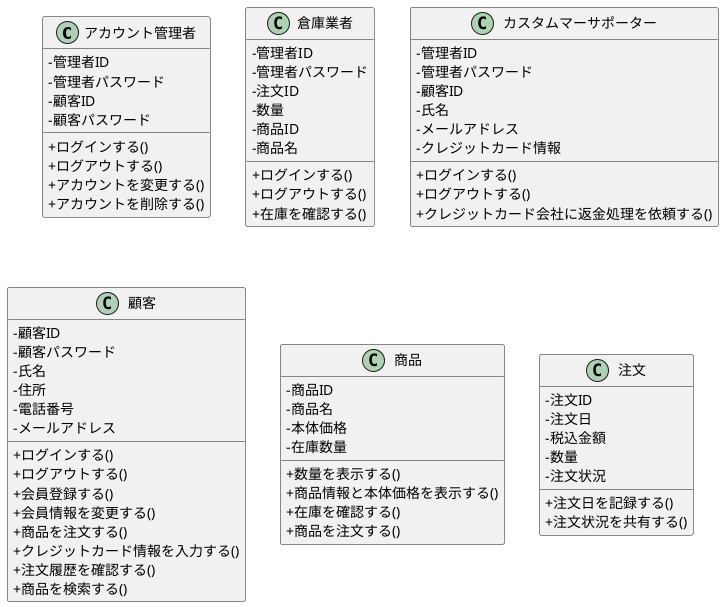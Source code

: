 @startuml BBショップシステム_クラス図

skinparam classAttributeIconSize 0
class アカウント管理者 {
    '属性
    -管理者ID
    -管理者パスワード
    -顧客ID
    -顧客パスワード

    '操作
    +ログインする()
    +ログアウトする()
    +アカウントを変更する()
    +アカウントを削除する()
}

skinparam classAttributeIconSize 0
class 倉庫業者 {
    '属性
    -管理者ID
    -管理者パスワード
    -注文ID
    -数量
    -商品ID
    -商品名

    '操作
    +ログインする()
    +ログアウトする()
    +在庫を確認する()
}

skinparam classAttributeIconSize 0
class カスタムマーサポーター {
    '属性
    -管理者ID
    -管理者パスワード
    -顧客ID
    -氏名
    -メールアドレス
    -クレジットカード情報

    '操作
    +ログインする()
    +ログアウトする()
    +クレジットカード会社に返金処理を依頼する()
}

skinparam classAttributeIconSize 0
class 顧客 {
    '属性
    -顧客ID
    -顧客パスワード
    -氏名
    -住所
    -電話番号
    -メールアドレス

    '操作
    +ログインする()
    +ログアウトする()
    +会員登録する()
    +会員情報を変更する()
    +商品を注文する()
    +クレジットカード情報を入力する()
    +注文履歴を確認する()
    +商品を検索する()
}

skinparam classAttributeIconSize 0
class 商品 {
    '属性
    -商品ID
    -商品名
    -本体価格
    -在庫数量

    '操作
    +数量を表示する()
    +商品情報と本体価格を表示する()
    +在庫を確認する()
    +商品を注文する()
}

skinparam classAttributeIconSize 0
class 注文 {
    '属性
    -注文ID
    -注文日
    -税込金額
    -数量
    -注文状況

    '操作
    +注文日を記録する()
    +注文状況を共有する()
}

@enduml